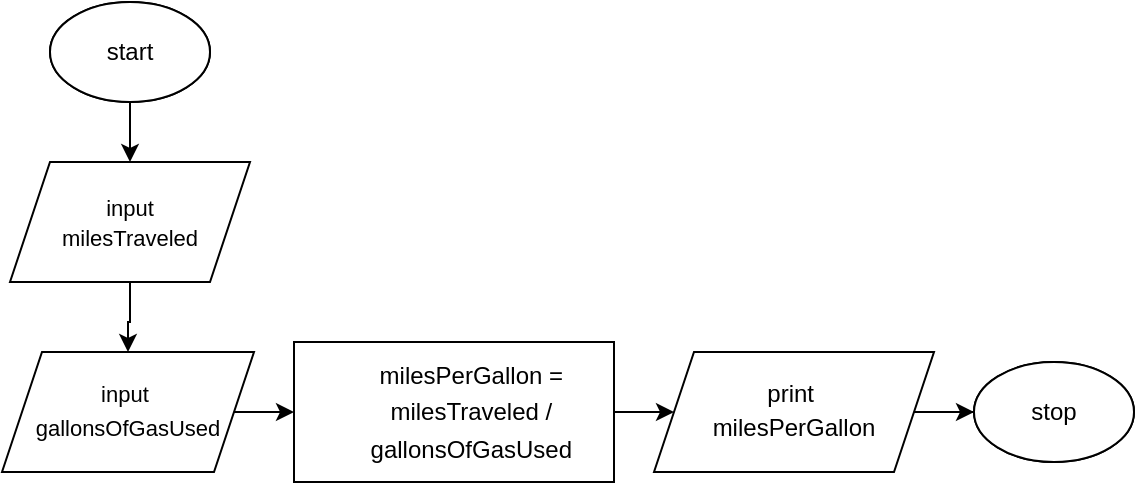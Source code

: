 <mxfile version="24.8.0" pages="5">
  <diagram id="C5RBs43oDa-KdzZeNtuy" name="M1 Exercise-1">
    <mxGraphModel dx="442" dy="575" grid="1" gridSize="10" guides="1" tooltips="1" connect="1" arrows="1" fold="1" page="1" pageScale="1" pageWidth="827" pageHeight="1169" math="0" shadow="0">
      <root>
        <mxCell id="WIyWlLk6GJQsqaUBKTNV-0" />
        <mxCell id="WIyWlLk6GJQsqaUBKTNV-1" parent="WIyWlLk6GJQsqaUBKTNV-0" />
        <mxCell id="er_MESsq9Puh83xAirkI-52" value="" style="edgeStyle=orthogonalEdgeStyle;rounded=0;orthogonalLoop=1;jettySize=auto;html=1;" edge="1" parent="WIyWlLk6GJQsqaUBKTNV-1" source="er_MESsq9Puh83xAirkI-30" target="er_MESsq9Puh83xAirkI-39">
          <mxGeometry relative="1" as="geometry" />
        </mxCell>
        <mxCell id="er_MESsq9Puh83xAirkI-30" value="&lt;span style=&quot;font-size: 11px;&quot;&gt;input&lt;/span&gt;&lt;div&gt;&lt;span style=&quot;font-size: 11px;&quot;&gt;milesTraveled&lt;/span&gt;&lt;/div&gt;" style="shape=parallelogram;perimeter=parallelogramPerimeter;whiteSpace=wrap;html=1;fixedSize=1;" vertex="1" parent="WIyWlLk6GJQsqaUBKTNV-1">
          <mxGeometry x="135" y="210" width="120" height="60" as="geometry" />
        </mxCell>
        <mxCell id="er_MESsq9Puh83xAirkI-31" value="" style="edgeStyle=orthogonalEdgeStyle;rounded=0;orthogonalLoop=1;jettySize=auto;html=1;" edge="1" parent="WIyWlLk6GJQsqaUBKTNV-1" source="er_MESsq9Puh83xAirkI-32" target="er_MESsq9Puh83xAirkI-35">
          <mxGeometry relative="1" as="geometry" />
        </mxCell>
        <mxCell id="er_MESsq9Puh83xAirkI-32" value="print&amp;nbsp;&lt;div&gt;&lt;span style=&quot;text-align: start; line-height: 18.4px; font-family: Aptos, sans-serif;&quot;&gt;&lt;font style=&quot;font-size: 12px;&quot;&gt;milesPerGallon&lt;/font&gt;&lt;/span&gt;&lt;br&gt;&lt;/div&gt;" style="shape=parallelogram;perimeter=parallelogramPerimeter;whiteSpace=wrap;html=1;fixedSize=1;" vertex="1" parent="WIyWlLk6GJQsqaUBKTNV-1">
          <mxGeometry x="457" y="305" width="140" height="60" as="geometry" />
        </mxCell>
        <mxCell id="er_MESsq9Puh83xAirkI-33" style="edgeStyle=orthogonalEdgeStyle;rounded=0;orthogonalLoop=1;jettySize=auto;html=1;" edge="1" parent="WIyWlLk6GJQsqaUBKTNV-1" source="er_MESsq9Puh83xAirkI-34" target="er_MESsq9Puh83xAirkI-30">
          <mxGeometry relative="1" as="geometry" />
        </mxCell>
        <mxCell id="er_MESsq9Puh83xAirkI-34" value="start" style="ellipse;whiteSpace=wrap;html=1;" vertex="1" parent="WIyWlLk6GJQsqaUBKTNV-1">
          <mxGeometry x="155" y="130" width="80" height="50" as="geometry" />
        </mxCell>
        <mxCell id="er_MESsq9Puh83xAirkI-35" value="stop" style="ellipse;whiteSpace=wrap;html=1;" vertex="1" parent="WIyWlLk6GJQsqaUBKTNV-1">
          <mxGeometry x="617" y="310" width="80" height="50" as="geometry" />
        </mxCell>
        <mxCell id="er_MESsq9Puh83xAirkI-53" value="" style="edgeStyle=orthogonalEdgeStyle;rounded=0;orthogonalLoop=1;jettySize=auto;html=1;" edge="1" parent="WIyWlLk6GJQsqaUBKTNV-1" source="er_MESsq9Puh83xAirkI-37" target="er_MESsq9Puh83xAirkI-32">
          <mxGeometry relative="1" as="geometry" />
        </mxCell>
        <mxCell id="er_MESsq9Puh83xAirkI-37" value="&lt;p style=&quot;margin: 0in 0in 0in 13pt; line-height: 18.4px; font-family: Aptos, sans-serif;&quot; class=&quot;MsoNormal&quot;&gt;milesPerGallon = milesTraveled / gallonsOfGasUsed&lt;/p&gt;" style="rounded=0;whiteSpace=wrap;html=1;" vertex="1" parent="WIyWlLk6GJQsqaUBKTNV-1">
          <mxGeometry x="277" y="300" width="160" height="70" as="geometry" />
        </mxCell>
        <mxCell id="er_MESsq9Puh83xAirkI-41" value="" style="edgeStyle=orthogonalEdgeStyle;rounded=0;orthogonalLoop=1;jettySize=auto;html=1;" edge="1" parent="WIyWlLk6GJQsqaUBKTNV-1" source="er_MESsq9Puh83xAirkI-39">
          <mxGeometry relative="1" as="geometry">
            <mxPoint x="277" y="335" as="targetPoint" />
          </mxGeometry>
        </mxCell>
        <mxCell id="er_MESsq9Puh83xAirkI-39" value="&lt;font style=&quot;font-size: 11px;&quot;&gt;input&lt;/font&gt;&lt;font style=&quot;font-size: 11px;&quot;&gt;&lt;font style=&quot;font-size: 11px;&quot;&gt;&amp;nbsp;&lt;/font&gt;&lt;/font&gt;&lt;div&gt;&lt;font style=&quot;font-size: 11px;&quot;&gt;&lt;span style=&quot;text-align: start; line-height: 18.4px; font-family: Aptos, sans-serif;&quot;&gt;gallonsOfGasUsed&lt;/span&gt;&lt;/font&gt;&lt;br&gt;&lt;/div&gt;" style="shape=parallelogram;perimeter=parallelogramPerimeter;whiteSpace=wrap;html=1;fixedSize=1;" vertex="1" parent="WIyWlLk6GJQsqaUBKTNV-1">
          <mxGeometry x="131" y="305" width="126" height="60" as="geometry" />
        </mxCell>
        <mxCell id="dR5QEWmLbig50JsslgmR-0" value="start" style="ellipse;whiteSpace=wrap;html=1;" vertex="1" parent="WIyWlLk6GJQsqaUBKTNV-1">
          <mxGeometry x="155" y="130" width="80" height="50" as="geometry" />
        </mxCell>
        <mxCell id="dR5QEWmLbig50JsslgmR-1" value="stop" style="ellipse;whiteSpace=wrap;html=1;" vertex="1" parent="WIyWlLk6GJQsqaUBKTNV-1">
          <mxGeometry x="617" y="310" width="80" height="50" as="geometry" />
        </mxCell>
      </root>
    </mxGraphModel>
  </diagram>
  <diagram name="M1 Exercise-2" id="ulm69CEMpxd6e3ZipNmr">
    <mxGraphModel dx="442" dy="575" grid="1" gridSize="10" guides="1" tooltips="1" connect="1" arrows="1" fold="1" page="1" pageScale="1" pageWidth="827" pageHeight="1169" math="0" shadow="0">
      <root>
        <mxCell id="l5IoruePYcV46u0QcS2c-0" />
        <mxCell id="l5IoruePYcV46u0QcS2c-1" parent="l5IoruePYcV46u0QcS2c-0" />
        <mxCell id="l5IoruePYcV46u0QcS2c-2" style="edgeStyle=orthogonalEdgeStyle;rounded=0;orthogonalLoop=1;jettySize=auto;html=1;entryX=0;entryY=0.5;entryDx=0;entryDy=0;" edge="1" parent="l5IoruePYcV46u0QcS2c-1" source="l5IoruePYcV46u0QcS2c-3" target="l5IoruePYcV46u0QcS2c-10">
          <mxGeometry relative="1" as="geometry">
            <mxPoint x="190" y="390" as="targetPoint" />
          </mxGeometry>
        </mxCell>
        <mxCell id="l5IoruePYcV46u0QcS2c-3" value="&lt;font style=&quot;font-size: 11px;&quot;&gt;input&lt;/font&gt;&lt;font style=&quot;font-size: 11px;&quot;&gt;&lt;font style=&quot;font-size: 11px;&quot;&gt;&amp;nbsp;&lt;/font&gt;&lt;/font&gt;&lt;div&gt;&lt;font style=&quot;font-size: 11px;&quot;&gt;&lt;span style=&quot;text-align: start; line-height: 18.4px; font-family: Aptos, sans-serif;&quot;&gt;costMonthlyRent&lt;/span&gt;&lt;/font&gt;&lt;span style=&quot;font-family: -webkit-standard; font-size: medium; text-align: start;&quot;&gt;&lt;/span&gt;&lt;br&gt;&lt;/div&gt;" style="shape=parallelogram;perimeter=parallelogramPerimeter;whiteSpace=wrap;html=1;fixedSize=1;" vertex="1" parent="l5IoruePYcV46u0QcS2c-1">
          <mxGeometry x="60" y="250" width="120" height="60" as="geometry" />
        </mxCell>
        <mxCell id="l5IoruePYcV46u0QcS2c-4" value="" style="edgeStyle=orthogonalEdgeStyle;rounded=0;orthogonalLoop=1;jettySize=auto;html=1;" edge="1" parent="l5IoruePYcV46u0QcS2c-1" source="l5IoruePYcV46u0QcS2c-5" target="l5IoruePYcV46u0QcS2c-8">
          <mxGeometry relative="1" as="geometry" />
        </mxCell>
        <mxCell id="l5IoruePYcV46u0QcS2c-5" value="print&amp;nbsp;&lt;div&gt;&lt;span style=&quot;text-align: start; line-height: 18.4px; font-family: Aptos, sans-serif;&quot;&gt;&lt;font style=&quot;font-size: 12px;&quot;&gt;costPerDay&lt;/font&gt;&lt;/span&gt;&lt;span style=&quot;font-family: -webkit-standard; font-size: medium; text-align: start;&quot;&gt;&lt;/span&gt;&lt;br&gt;&lt;/div&gt;" style="shape=parallelogram;perimeter=parallelogramPerimeter;whiteSpace=wrap;html=1;fixedSize=1;" vertex="1" parent="l5IoruePYcV46u0QcS2c-1">
          <mxGeometry x="400" y="345" width="140" height="60" as="geometry" />
        </mxCell>
        <mxCell id="l5IoruePYcV46u0QcS2c-6" style="edgeStyle=orthogonalEdgeStyle;rounded=0;orthogonalLoop=1;jettySize=auto;html=1;" edge="1" parent="l5IoruePYcV46u0QcS2c-1" source="l5IoruePYcV46u0QcS2c-7" target="l5IoruePYcV46u0QcS2c-3">
          <mxGeometry relative="1" as="geometry" />
        </mxCell>
        <mxCell id="l5IoruePYcV46u0QcS2c-7" value="start" style="ellipse;whiteSpace=wrap;html=1;" vertex="1" parent="l5IoruePYcV46u0QcS2c-1">
          <mxGeometry x="80" y="170" width="80" height="50" as="geometry" />
        </mxCell>
        <mxCell id="l5IoruePYcV46u0QcS2c-8" value="stop" style="ellipse;whiteSpace=wrap;html=1;" vertex="1" parent="l5IoruePYcV46u0QcS2c-1">
          <mxGeometry x="560" y="350" width="80" height="50" as="geometry" />
        </mxCell>
        <mxCell id="l5IoruePYcV46u0QcS2c-9" value="" style="edgeStyle=orthogonalEdgeStyle;rounded=0;orthogonalLoop=1;jettySize=auto;html=1;" edge="1" parent="l5IoruePYcV46u0QcS2c-1" source="l5IoruePYcV46u0QcS2c-10" target="l5IoruePYcV46u0QcS2c-5">
          <mxGeometry relative="1" as="geometry" />
        </mxCell>
        <mxCell id="l5IoruePYcV46u0QcS2c-10" value="&lt;p style=&quot;margin: 0in 0in 0in 13pt; line-height: 18.4px; font-family: Aptos, sans-serif;&quot; class=&quot;MsoNormal&quot;&gt;costPerDay = costMonthlyRent / 30&lt;/p&gt;" style="rounded=0;whiteSpace=wrap;html=1;" vertex="1" parent="l5IoruePYcV46u0QcS2c-1">
          <mxGeometry x="220" y="340" width="160" height="70" as="geometry" />
        </mxCell>
      </root>
    </mxGraphModel>
  </diagram>
  <diagram name="M1 Exercise-3" id="sz688L3AQwkuDI4BCUMW">
    <mxGraphModel dx="442" dy="575" grid="1" gridSize="10" guides="1" tooltips="1" connect="1" arrows="1" fold="1" page="1" pageScale="1" pageWidth="827" pageHeight="1169" math="0" shadow="0">
      <root>
        <mxCell id="BdK9xnfJs3NMRmwvYCNc-0" />
        <mxCell id="BdK9xnfJs3NMRmwvYCNc-1" parent="BdK9xnfJs3NMRmwvYCNc-0" />
        <mxCell id="uc5DXlzqieIkLIJVjiw6-5" value="" style="edgeStyle=orthogonalEdgeStyle;rounded=0;orthogonalLoop=1;jettySize=auto;html=1;" edge="1" parent="BdK9xnfJs3NMRmwvYCNc-1" source="BdK9xnfJs3NMRmwvYCNc-12" target="BdK9xnfJs3NMRmwvYCNc-21">
          <mxGeometry relative="1" as="geometry" />
        </mxCell>
        <mxCell id="BdK9xnfJs3NMRmwvYCNc-12" value="&lt;span style=&quot;font-size: 11px;&quot;&gt;input&lt;/span&gt;&lt;div&gt;&lt;span style=&quot;font-size: 11px;&quot;&gt;incomeTotal&lt;/span&gt;&lt;/div&gt;" style="shape=parallelogram;perimeter=parallelogramPerimeter;whiteSpace=wrap;html=1;fixedSize=1;" vertex="1" parent="BdK9xnfJs3NMRmwvYCNc-1">
          <mxGeometry x="124" y="110" width="120" height="60" as="geometry" />
        </mxCell>
        <mxCell id="uc5DXlzqieIkLIJVjiw6-14" value="" style="edgeStyle=orthogonalEdgeStyle;rounded=0;orthogonalLoop=1;jettySize=auto;html=1;" edge="1" parent="BdK9xnfJs3NMRmwvYCNc-1">
          <mxGeometry relative="1" as="geometry">
            <mxPoint x="340" y="390" as="sourcePoint" />
            <mxPoint x="340" y="360" as="targetPoint" />
            <Array as="points">
              <mxPoint x="340" y="370" />
              <mxPoint x="340" y="370" />
            </Array>
          </mxGeometry>
        </mxCell>
        <mxCell id="BdK9xnfJs3NMRmwvYCNc-15" style="edgeStyle=orthogonalEdgeStyle;rounded=0;orthogonalLoop=1;jettySize=auto;html=1;" edge="1" parent="BdK9xnfJs3NMRmwvYCNc-1" source="BdK9xnfJs3NMRmwvYCNc-16" target="BdK9xnfJs3NMRmwvYCNc-12">
          <mxGeometry relative="1" as="geometry" />
        </mxCell>
        <mxCell id="BdK9xnfJs3NMRmwvYCNc-16" value="start" style="ellipse;whiteSpace=wrap;html=1;" vertex="1" parent="BdK9xnfJs3NMRmwvYCNc-1">
          <mxGeometry x="144" y="30" width="80" height="50" as="geometry" />
        </mxCell>
        <mxCell id="uc5DXlzqieIkLIJVjiw6-2" value="" style="edgeStyle=orthogonalEdgeStyle;rounded=0;orthogonalLoop=1;jettySize=auto;html=1;" edge="1" parent="BdK9xnfJs3NMRmwvYCNc-1" source="BdK9xnfJs3NMRmwvYCNc-21" target="uc5DXlzqieIkLIJVjiw6-0">
          <mxGeometry relative="1" as="geometry">
            <Array as="points">
              <mxPoint x="183" y="300" />
              <mxPoint x="183" y="300" />
            </Array>
          </mxGeometry>
        </mxCell>
        <mxCell id="BdK9xnfJs3NMRmwvYCNc-21" value="&lt;font style=&quot;font-size: 11px;&quot;&gt;input&lt;/font&gt;&lt;font style=&quot;font-size: 11px;&quot;&gt;&lt;font style=&quot;font-size: 11px;&quot;&gt;&amp;nbsp;&lt;/font&gt;&lt;/font&gt;&lt;div style=&quot;text-align: start;&quot;&gt;&lt;font face=&quot;Aptos, sans-serif&quot;&gt;&lt;span style=&quot;font-size: 11px;&quot;&gt;costRent&lt;/span&gt;&lt;/font&gt;&lt;/div&gt;" style="shape=parallelogram;perimeter=parallelogramPerimeter;whiteSpace=wrap;html=1;fixedSize=1;" vertex="1" parent="BdK9xnfJs3NMRmwvYCNc-1">
          <mxGeometry x="120" y="205" width="126" height="60" as="geometry" />
        </mxCell>
        <mxCell id="uc5DXlzqieIkLIJVjiw6-4" value="" style="edgeStyle=orthogonalEdgeStyle;rounded=0;orthogonalLoop=1;jettySize=auto;html=1;entryX=0.574;entryY=0.044;entryDx=0;entryDy=0;entryPerimeter=0;" edge="1" parent="BdK9xnfJs3NMRmwvYCNc-1" source="uc5DXlzqieIkLIJVjiw6-0" target="uc5DXlzqieIkLIJVjiw6-1">
          <mxGeometry relative="1" as="geometry" />
        </mxCell>
        <mxCell id="uc5DXlzqieIkLIJVjiw6-0" value="&lt;font style=&quot;font-size: 11px;&quot;&gt;input&lt;/font&gt;&lt;font style=&quot;font-size: 11px;&quot;&gt;&lt;font style=&quot;font-size: 11px;&quot;&gt;&amp;nbsp;&lt;/font&gt;&lt;/font&gt;&lt;div&gt;&lt;font style=&quot;font-size: 11px;&quot;&gt;&lt;span style=&quot;text-align: start; line-height: 18.4px; font-family: Aptos, sans-serif;&quot;&gt;costUtilities&lt;/span&gt;&lt;/font&gt;&lt;br&gt;&lt;/div&gt;" style="shape=parallelogram;perimeter=parallelogramPerimeter;whiteSpace=wrap;html=1;fixedSize=1;" vertex="1" parent="BdK9xnfJs3NMRmwvYCNc-1">
          <mxGeometry x="110" y="300" width="126" height="60" as="geometry" />
        </mxCell>
        <mxCell id="ccKosqe-lftFb-QzKv1Q-9" value="" style="edgeStyle=orthogonalEdgeStyle;rounded=0;orthogonalLoop=1;jettySize=auto;html=1;" edge="1" parent="BdK9xnfJs3NMRmwvYCNc-1" source="uc5DXlzqieIkLIJVjiw6-1" target="ccKosqe-lftFb-QzKv1Q-2">
          <mxGeometry relative="1" as="geometry" />
        </mxCell>
        <mxCell id="uc5DXlzqieIkLIJVjiw6-1" value="&lt;font style=&quot;font-size: 11px;&quot;&gt;input&lt;/font&gt;&lt;font style=&quot;font-size: 11px;&quot;&gt;&lt;font style=&quot;font-size: 11px;&quot;&gt;&amp;nbsp;&lt;/font&gt;&lt;/font&gt;&lt;div&gt;&lt;font style=&quot;font-size: 11px;&quot;&gt;&lt;span style=&quot;text-align: start; line-height: 18.4px; font-family: Aptos, sans-serif;&quot;&gt;costGroceries&lt;/span&gt;&lt;/font&gt;&lt;br&gt;&lt;/div&gt;" style="shape=parallelogram;perimeter=parallelogramPerimeter;whiteSpace=wrap;html=1;fixedSize=1;" vertex="1" parent="BdK9xnfJs3NMRmwvYCNc-1">
          <mxGeometry x="100" y="395" width="126" height="60" as="geometry" />
        </mxCell>
        <mxCell id="ccKosqe-lftFb-QzKv1Q-13" value="" style="edgeStyle=orthogonalEdgeStyle;rounded=0;orthogonalLoop=1;jettySize=auto;html=1;" edge="1" parent="BdK9xnfJs3NMRmwvYCNc-1" source="ccKosqe-lftFb-QzKv1Q-0" target="ccKosqe-lftFb-QzKv1Q-12">
          <mxGeometry relative="1" as="geometry" />
        </mxCell>
        <mxCell id="ccKosqe-lftFb-QzKv1Q-17" value="" style="edgeStyle=orthogonalEdgeStyle;rounded=0;orthogonalLoop=1;jettySize=auto;html=1;" edge="1" parent="BdK9xnfJs3NMRmwvYCNc-1" source="ccKosqe-lftFb-QzKv1Q-0" target="ccKosqe-lftFb-QzKv1Q-16">
          <mxGeometry relative="1" as="geometry" />
        </mxCell>
        <mxCell id="ccKosqe-lftFb-QzKv1Q-0" value="&lt;span style=&quot;caret-color: rgb(0, 0, 0); color: rgb(0, 0, 0); font-family: Aptos, sans-serif; font-size: 12px; font-style: normal; font-variant-caps: normal; font-weight: 400; letter-spacing: normal; orphans: auto; text-align: center; text-indent: 0px; text-transform: none; white-space: normal; widows: auto; word-spacing: 0px; -webkit-text-stroke-width: 0px; background-color: rgb(251, 251, 251); text-decoration: none; display: inline !important; float: none;&quot;&gt;discretionaryTotal = incomeTotal – costTotal&lt;/span&gt;" style="rhombus;whiteSpace=wrap;html=1;" vertex="1" parent="BdK9xnfJs3NMRmwvYCNc-1">
          <mxGeometry x="255" y="197" width="170" height="165" as="geometry" />
        </mxCell>
        <mxCell id="ccKosqe-lftFb-QzKv1Q-11" value="" style="edgeStyle=orthogonalEdgeStyle;rounded=0;orthogonalLoop=1;jettySize=auto;html=1;" edge="1" parent="BdK9xnfJs3NMRmwvYCNc-1" source="ccKosqe-lftFb-QzKv1Q-2" target="ccKosqe-lftFb-QzKv1Q-7">
          <mxGeometry relative="1" as="geometry">
            <Array as="points">
              <mxPoint x="260" y="524" />
              <mxPoint x="260" y="524" />
            </Array>
          </mxGeometry>
        </mxCell>
        <mxCell id="ccKosqe-lftFb-QzKv1Q-2" value="print&amp;nbsp;&lt;div&gt;&lt;span style=&quot;text-align: start; line-height: 18.4px; font-family: Aptos, sans-serif;&quot;&gt;&lt;font style=&quot;font-size: 12px;&quot;&gt;incomeTotal&lt;/font&gt;&lt;/span&gt;&lt;br&gt;&lt;/div&gt;" style="shape=parallelogram;perimeter=parallelogramPerimeter;whiteSpace=wrap;html=1;fixedSize=1;" vertex="1" parent="BdK9xnfJs3NMRmwvYCNc-1">
          <mxGeometry x="93" y="490" width="140" height="60" as="geometry" />
        </mxCell>
        <mxCell id="ccKosqe-lftFb-QzKv1Q-3" value="print&amp;nbsp;&lt;div&gt;&lt;span style=&quot;text-align: start; line-height: 18.4px; font-family: Aptos, sans-serif;&quot;&gt;&lt;font style=&quot;font-size: 12px;&quot;&gt;costTotal&lt;/font&gt;&lt;/span&gt;&lt;br&gt;&lt;/div&gt;" style="shape=parallelogram;perimeter=parallelogramPerimeter;whiteSpace=wrap;html=1;fixedSize=1;" vertex="1" parent="BdK9xnfJs3NMRmwvYCNc-1">
          <mxGeometry x="270" y="390" width="140" height="60" as="geometry" />
        </mxCell>
        <mxCell id="ccKosqe-lftFb-QzKv1Q-6" value="" style="edgeStyle=orthogonalEdgeStyle;rounded=0;orthogonalLoop=1;jettySize=auto;html=1;" edge="1" parent="BdK9xnfJs3NMRmwvYCNc-1" target="ccKosqe-lftFb-QzKv1Q-3">
          <mxGeometry relative="1" as="geometry">
            <mxPoint x="340" y="490" as="sourcePoint" />
          </mxGeometry>
        </mxCell>
        <mxCell id="ccKosqe-lftFb-QzKv1Q-7" value="&lt;p style=&quot;margin: 0in 0in 0in 13pt; line-height: 18.4px; font-family: Aptos, sans-serif;&quot; class=&quot;MsoNormal&quot;&gt;&lt;font style=&quot;font-size: 12px;&quot;&gt;costTotal = costRent + costUtilities + costGroceries&lt;/font&gt;&lt;font size=&quot;3&quot;&gt;&lt;/font&gt;&lt;/p&gt;" style="rounded=0;whiteSpace=wrap;html=1;" vertex="1" parent="BdK9xnfJs3NMRmwvYCNc-1">
          <mxGeometry x="260" y="489" width="160" height="70" as="geometry" />
        </mxCell>
        <mxCell id="ccKosqe-lftFb-QzKv1Q-15" value="" style="edgeStyle=orthogonalEdgeStyle;rounded=0;orthogonalLoop=1;jettySize=auto;html=1;" edge="1" parent="BdK9xnfJs3NMRmwvYCNc-1" source="ccKosqe-lftFb-QzKv1Q-12" target="ccKosqe-lftFb-QzKv1Q-14">
          <mxGeometry relative="1" as="geometry" />
        </mxCell>
        <mxCell id="ccKosqe-lftFb-QzKv1Q-12" value="&lt;span style=&quot;font-family: Aptos, sans-serif; text-align: start;&quot;&gt;if discretionaryTotal &amp;gt; 0&lt;/span&gt;&lt;br&gt;&lt;div style=&quot;&quot;&gt;&lt;p style=&quot;margin: 0in 0in 0in 13pt; line-height: 18.4px; font-family: Aptos, sans-serif; text-align: start;&quot; class=&quot;MsoNormal&quot;&gt;&amp;nbsp;&amp;nbsp;&amp;nbsp;&amp;nbsp;print discretionaryTotal&lt;/p&gt;&lt;/div&gt;" style="shape=parallelogram;perimeter=parallelogramPerimeter;whiteSpace=wrap;html=1;fixedSize=1;" vertex="1" parent="BdK9xnfJs3NMRmwvYCNc-1">
          <mxGeometry x="236" y="110" width="207" height="60" as="geometry" />
        </mxCell>
        <mxCell id="ccKosqe-lftFb-QzKv1Q-14" value="stop" style="ellipse;whiteSpace=wrap;html=1;" vertex="1" parent="BdK9xnfJs3NMRmwvYCNc-1">
          <mxGeometry x="300" y="30" width="80" height="50" as="geometry" />
        </mxCell>
        <mxCell id="ccKosqe-lftFb-QzKv1Q-19" value="" style="edgeStyle=orthogonalEdgeStyle;rounded=0;orthogonalLoop=1;jettySize=auto;html=1;" edge="1" parent="BdK9xnfJs3NMRmwvYCNc-1" source="ccKosqe-lftFb-QzKv1Q-16" target="ccKosqe-lftFb-QzKv1Q-18">
          <mxGeometry relative="1" as="geometry" />
        </mxCell>
        <mxCell id="ccKosqe-lftFb-QzKv1Q-16" value="&lt;div style=&quot;&quot;&gt;&lt;p style=&quot;margin: 0in 0in 0in 13pt; line-height: 18.4px; font-family: Aptos, sans-serif; text-align: start;&quot; class=&quot;MsoNormal&quot;&gt;else if discretionaryTotal &amp;lt; 0&lt;/p&gt;&lt;p style=&quot;margin: 0in 0in 0in 13pt; line-height: 18.4px; font-family: Aptos, sans-serif; text-align: start;&quot; class=&quot;MsoNormal&quot;&gt;&lt;span style=&quot;line-height: 18.4px;&quot;&gt;&amp;nbsp;&amp;nbsp;&amp;nbsp;&amp;nbsp;print -discretionaryTotal&lt;/span&gt;&lt;span style=&quot;font-family: -webkit-standard;&quot;&gt;&lt;/span&gt;&amp;nbsp; &amp;nbsp;&amp;nbsp;&lt;/p&gt;&lt;/div&gt;" style="shape=parallelogram;perimeter=parallelogramPerimeter;whiteSpace=wrap;html=1;fixedSize=1;" vertex="1" parent="BdK9xnfJs3NMRmwvYCNc-1">
          <mxGeometry x="450" y="249.5" width="207" height="60" as="geometry" />
        </mxCell>
        <mxCell id="ccKosqe-lftFb-QzKv1Q-18" value="stop" style="ellipse;whiteSpace=wrap;html=1;" vertex="1" parent="BdK9xnfJs3NMRmwvYCNc-1">
          <mxGeometry x="513.5" y="172" width="80" height="50" as="geometry" />
        </mxCell>
      </root>
    </mxGraphModel>
  </diagram>
  <diagram name="Copy of M1 Exercise-3" id="W2DTb47PafDzQvbJd6_R">
    <mxGraphModel dx="466" dy="575" grid="1" gridSize="10" guides="1" tooltips="1" connect="1" arrows="1" fold="1" page="1" pageScale="1" pageWidth="827" pageHeight="1169" math="0" shadow="0">
      <root>
        <mxCell id="LcdCUcga87NlSXjZwfgL-0" />
        <mxCell id="LcdCUcga87NlSXjZwfgL-1" parent="LcdCUcga87NlSXjZwfgL-0" />
        <mxCell id="LcdCUcga87NlSXjZwfgL-2" value="" style="edgeStyle=orthogonalEdgeStyle;rounded=0;orthogonalLoop=1;jettySize=auto;html=1;" edge="1" parent="LcdCUcga87NlSXjZwfgL-1" target="LcdCUcga87NlSXjZwfgL-8">
          <mxGeometry relative="1" as="geometry">
            <mxPoint x="131" y="170" as="sourcePoint" />
          </mxGeometry>
        </mxCell>
        <mxCell id="LcdCUcga87NlSXjZwfgL-4" value="" style="edgeStyle=orthogonalEdgeStyle;rounded=0;orthogonalLoop=1;jettySize=auto;html=1;" edge="1" parent="LcdCUcga87NlSXjZwfgL-1">
          <mxGeometry relative="1" as="geometry">
            <mxPoint x="340" y="390" as="sourcePoint" />
            <mxPoint x="340" y="360" as="targetPoint" />
            <Array as="points">
              <mxPoint x="340" y="370" />
              <mxPoint x="340" y="370" />
            </Array>
          </mxGeometry>
        </mxCell>
        <mxCell id="LcdCUcga87NlSXjZwfgL-5" style="edgeStyle=orthogonalEdgeStyle;rounded=0;orthogonalLoop=1;jettySize=auto;html=1;" edge="1" parent="LcdCUcga87NlSXjZwfgL-1" source="LcdCUcga87NlSXjZwfgL-6">
          <mxGeometry relative="1" as="geometry">
            <mxPoint x="131" y="110" as="targetPoint" />
          </mxGeometry>
        </mxCell>
        <mxCell id="LcdCUcga87NlSXjZwfgL-6" value="start" style="ellipse;whiteSpace=wrap;html=1;" vertex="1" parent="LcdCUcga87NlSXjZwfgL-1">
          <mxGeometry x="91" y="30" width="80" height="50" as="geometry" />
        </mxCell>
        <mxCell id="LcdCUcga87NlSXjZwfgL-7" value="" style="edgeStyle=orthogonalEdgeStyle;rounded=0;orthogonalLoop=1;jettySize=auto;html=1;" edge="1" parent="LcdCUcga87NlSXjZwfgL-1" target="LcdCUcga87NlSXjZwfgL-10">
          <mxGeometry relative="1" as="geometry">
            <mxPoint x="130" y="348.5" as="sourcePoint" />
            <Array as="points">
              <mxPoint x="130" y="383.5" />
              <mxPoint x="130" y="383.5" />
            </Array>
          </mxGeometry>
        </mxCell>
        <mxCell id="LcdCUcga87NlSXjZwfgL-8" value="&lt;font style=&quot;font-size: 11px;&quot;&gt;input&lt;/font&gt;&lt;font style=&quot;font-size: 11px;&quot;&gt;&lt;font style=&quot;font-size: 11px;&quot;&gt;&amp;nbsp;&lt;/font&gt;&lt;/font&gt;&lt;div style=&quot;text-align: start;&quot;&gt;&lt;font face=&quot;Aptos, sans-serif&quot;&gt;&lt;span style=&quot;font-size: 11px;&quot;&gt;name_last&lt;/span&gt;&lt;/font&gt;&lt;/div&gt;" style="shape=parallelogram;perimeter=parallelogramPerimeter;whiteSpace=wrap;html=1;fixedSize=1;" vertex="1" parent="LcdCUcga87NlSXjZwfgL-1">
          <mxGeometry x="68" y="290" width="126" height="60" as="geometry" />
        </mxCell>
        <mxCell id="LcdCUcga87NlSXjZwfgL-9" value="" style="edgeStyle=orthogonalEdgeStyle;rounded=0;orthogonalLoop=1;jettySize=auto;html=1;entryX=0.574;entryY=0.044;entryDx=0;entryDy=0;entryPerimeter=0;" edge="1" parent="LcdCUcga87NlSXjZwfgL-1" source="LcdCUcga87NlSXjZwfgL-10" target="LcdCUcga87NlSXjZwfgL-12">
          <mxGeometry relative="1" as="geometry" />
        </mxCell>
        <mxCell id="LcdCUcga87NlSXjZwfgL-10" value="&lt;font style=&quot;font-size: 11px;&quot;&gt;input&lt;/font&gt;&lt;font style=&quot;font-size: 11px;&quot;&gt;&lt;font style=&quot;font-size: 11px;&quot;&gt;&amp;nbsp;&lt;/font&gt;&lt;/font&gt;&lt;div&gt;&lt;font style=&quot;font-size: 11px;&quot;&gt;&lt;span style=&quot;text-align: start; line-height: 18.4px; font-family: Aptos, sans-serif;&quot;&gt;number_bathroom&lt;/span&gt;&lt;/font&gt;&lt;br&gt;&lt;/div&gt;" style="shape=parallelogram;perimeter=parallelogramPerimeter;whiteSpace=wrap;html=1;fixedSize=1;" vertex="1" parent="LcdCUcga87NlSXjZwfgL-1">
          <mxGeometry x="57" y="383.5" width="126" height="60" as="geometry" />
        </mxCell>
        <mxCell id="LcdCUcga87NlSXjZwfgL-11" value="" style="edgeStyle=orthogonalEdgeStyle;rounded=0;orthogonalLoop=1;jettySize=auto;html=1;" edge="1" parent="LcdCUcga87NlSXjZwfgL-1" source="LcdCUcga87NlSXjZwfgL-12">
          <mxGeometry relative="1" as="geometry">
            <mxPoint x="110" y="573.5" as="targetPoint" />
          </mxGeometry>
        </mxCell>
        <mxCell id="LcdCUcga87NlSXjZwfgL-12" value="&lt;font style=&quot;font-size: 11px;&quot;&gt;input&lt;/font&gt;&lt;font style=&quot;font-size: 11px;&quot;&gt;&lt;font style=&quot;font-size: 11px;&quot;&gt;&amp;nbsp;&lt;/font&gt;&lt;/font&gt;&lt;div style=&quot;text-align: start;&quot;&gt;&lt;font face=&quot;Aptos, sans-serif&quot;&gt;&lt;span style=&quot;font-size: 11px;&quot;&gt;number_roomother&lt;/span&gt;&lt;/font&gt;&lt;/div&gt;" style="shape=parallelogram;perimeter=parallelogramPerimeter;whiteSpace=wrap;html=1;fixedSize=1;" vertex="1" parent="LcdCUcga87NlSXjZwfgL-1">
          <mxGeometry x="47" y="478.5" width="126" height="60" as="geometry" />
        </mxCell>
        <mxCell id="LcdCUcga87NlSXjZwfgL-13" value="" style="edgeStyle=orthogonalEdgeStyle;rounded=0;orthogonalLoop=1;jettySize=auto;html=1;" edge="1" parent="LcdCUcga87NlSXjZwfgL-1" source="LcdCUcga87NlSXjZwfgL-15" target="LcdCUcga87NlSXjZwfgL-22">
          <mxGeometry relative="1" as="geometry" />
        </mxCell>
        <mxCell id="LcdCUcga87NlSXjZwfgL-14" value="" style="edgeStyle=orthogonalEdgeStyle;rounded=0;orthogonalLoop=1;jettySize=auto;html=1;" edge="1" parent="LcdCUcga87NlSXjZwfgL-1" source="LcdCUcga87NlSXjZwfgL-15" target="LcdCUcga87NlSXjZwfgL-25">
          <mxGeometry relative="1" as="geometry" />
        </mxCell>
        <mxCell id="LcdCUcga87NlSXjZwfgL-15" value="&lt;span style=&quot;caret-color: rgb(0, 0, 0); color: rgb(0, 0, 0); font-family: Aptos, sans-serif; font-size: 12px; font-style: normal; font-variant-caps: normal; font-weight: 400; letter-spacing: normal; orphans: auto; text-align: center; text-indent: 0px; text-transform: none; white-space: normal; widows: auto; word-spacing: 0px; -webkit-text-stroke-width: 0px; background-color: rgb(251, 251, 251); text-decoration: none; display: inline !important; float: none;&quot;&gt;discretionaryTotal = incomeTotal – costTotal&lt;/span&gt;" style="rhombus;whiteSpace=wrap;html=1;" vertex="1" parent="LcdCUcga87NlSXjZwfgL-1">
          <mxGeometry x="255" y="197" width="170" height="165" as="geometry" />
        </mxCell>
        <mxCell id="RmgSZFwXgPhT4lQP9YPT-2" value="" style="edgeStyle=orthogonalEdgeStyle;rounded=0;orthogonalLoop=1;jettySize=auto;html=1;" edge="1" parent="LcdCUcga87NlSXjZwfgL-1" target="RmgSZFwXgPhT4lQP9YPT-1">
          <mxGeometry relative="1" as="geometry">
            <mxPoint x="110" y="633.5" as="sourcePoint" />
          </mxGeometry>
        </mxCell>
        <mxCell id="LcdCUcga87NlSXjZwfgL-18" value="print&amp;nbsp;&lt;div&gt;&lt;span style=&quot;text-align: start; line-height: 18.4px; font-family: Aptos, sans-serif;&quot;&gt;&lt;font style=&quot;font-size: 12px;&quot;&gt;costTotal&lt;/font&gt;&lt;/span&gt;&lt;br&gt;&lt;/div&gt;" style="shape=parallelogram;perimeter=parallelogramPerimeter;whiteSpace=wrap;html=1;fixedSize=1;" vertex="1" parent="LcdCUcga87NlSXjZwfgL-1">
          <mxGeometry x="270" y="390" width="140" height="60" as="geometry" />
        </mxCell>
        <mxCell id="LcdCUcga87NlSXjZwfgL-19" value="" style="edgeStyle=orthogonalEdgeStyle;rounded=0;orthogonalLoop=1;jettySize=auto;html=1;" edge="1" parent="LcdCUcga87NlSXjZwfgL-1" target="LcdCUcga87NlSXjZwfgL-18">
          <mxGeometry relative="1" as="geometry">
            <mxPoint x="340" y="490" as="sourcePoint" />
          </mxGeometry>
        </mxCell>
        <mxCell id="LcdCUcga87NlSXjZwfgL-20" value="&lt;p style=&quot;margin: 0in 0in 0in 13pt; line-height: 18.4px; font-family: Aptos, sans-serif;&quot; class=&quot;MsoNormal&quot;&gt;&lt;font style=&quot;font-size: 12px;&quot;&gt;costTotal = costRent + costUtilities + costGroceries&lt;/font&gt;&lt;font size=&quot;3&quot;&gt;&lt;/font&gt;&lt;/p&gt;" style="rounded=0;whiteSpace=wrap;html=1;" vertex="1" parent="LcdCUcga87NlSXjZwfgL-1">
          <mxGeometry x="260" y="489" width="160" height="70" as="geometry" />
        </mxCell>
        <mxCell id="LcdCUcga87NlSXjZwfgL-21" value="" style="edgeStyle=orthogonalEdgeStyle;rounded=0;orthogonalLoop=1;jettySize=auto;html=1;" edge="1" parent="LcdCUcga87NlSXjZwfgL-1" source="LcdCUcga87NlSXjZwfgL-22" target="LcdCUcga87NlSXjZwfgL-23">
          <mxGeometry relative="1" as="geometry" />
        </mxCell>
        <mxCell id="LcdCUcga87NlSXjZwfgL-22" value="&lt;span style=&quot;font-family: Aptos, sans-serif; text-align: start;&quot;&gt;if discretionaryTotal &amp;gt; 0&lt;/span&gt;&lt;br&gt;&lt;div style=&quot;&quot;&gt;&lt;p style=&quot;margin: 0in 0in 0in 13pt; line-height: 18.4px; font-family: Aptos, sans-serif; text-align: start;&quot; class=&quot;MsoNormal&quot;&gt;&amp;nbsp;&amp;nbsp;&amp;nbsp;&amp;nbsp;print discretionaryTotal&lt;/p&gt;&lt;/div&gt;" style="shape=parallelogram;perimeter=parallelogramPerimeter;whiteSpace=wrap;html=1;fixedSize=1;" vertex="1" parent="LcdCUcga87NlSXjZwfgL-1">
          <mxGeometry x="236" y="110" width="207" height="60" as="geometry" />
        </mxCell>
        <mxCell id="LcdCUcga87NlSXjZwfgL-23" value="stop" style="ellipse;whiteSpace=wrap;html=1;" vertex="1" parent="LcdCUcga87NlSXjZwfgL-1">
          <mxGeometry x="300" y="30" width="80" height="50" as="geometry" />
        </mxCell>
        <mxCell id="LcdCUcga87NlSXjZwfgL-24" value="" style="edgeStyle=orthogonalEdgeStyle;rounded=0;orthogonalLoop=1;jettySize=auto;html=1;" edge="1" parent="LcdCUcga87NlSXjZwfgL-1" source="LcdCUcga87NlSXjZwfgL-25" target="LcdCUcga87NlSXjZwfgL-26">
          <mxGeometry relative="1" as="geometry" />
        </mxCell>
        <mxCell id="LcdCUcga87NlSXjZwfgL-25" value="&lt;div style=&quot;&quot;&gt;&lt;p style=&quot;margin: 0in 0in 0in 13pt; line-height: 18.4px; font-family: Aptos, sans-serif; text-align: start;&quot; class=&quot;MsoNormal&quot;&gt;else if discretionaryTotal &amp;lt; 0&lt;/p&gt;&lt;p style=&quot;margin: 0in 0in 0in 13pt; line-height: 18.4px; font-family: Aptos, sans-serif; text-align: start;&quot; class=&quot;MsoNormal&quot;&gt;&lt;span style=&quot;line-height: 18.4px;&quot;&gt;&amp;nbsp;&amp;nbsp;&amp;nbsp;&amp;nbsp;print -discretionaryTotal&lt;/span&gt;&lt;span style=&quot;font-family: -webkit-standard;&quot;&gt;&lt;/span&gt;&amp;nbsp; &amp;nbsp;&amp;nbsp;&lt;/p&gt;&lt;/div&gt;" style="shape=parallelogram;perimeter=parallelogramPerimeter;whiteSpace=wrap;html=1;fixedSize=1;" vertex="1" parent="LcdCUcga87NlSXjZwfgL-1">
          <mxGeometry x="450" y="249.5" width="207" height="60" as="geometry" />
        </mxCell>
        <mxCell id="LcdCUcga87NlSXjZwfgL-26" value="stop" style="ellipse;whiteSpace=wrap;html=1;" vertex="1" parent="LcdCUcga87NlSXjZwfgL-1">
          <mxGeometry x="513.5" y="172" width="80" height="50" as="geometry" />
        </mxCell>
        <mxCell id="RmgSZFwXgPhT4lQP9YPT-0" value="Declare variables&lt;div&gt;for each input item:&lt;/div&gt;&lt;div&gt;name_last&lt;/div&gt;&lt;div&gt;number_bathroom&lt;/div&gt;&lt;div&gt;number_roomother&lt;/div&gt;&lt;div&gt;cost_bathroom = $15&lt;/div&gt;&lt;div&gt;cost_roomother = $10&lt;/div&gt;&lt;div&gt;charge_base&lt;/div&gt;&lt;div&gt;cost_total&lt;/div&gt;" style="rounded=0;whiteSpace=wrap;html=1;" vertex="1" parent="LcdCUcga87NlSXjZwfgL-1">
          <mxGeometry x="60" y="110" width="140" height="150" as="geometry" />
        </mxCell>
        <mxCell id="RmgSZFwXgPhT4lQP9YPT-1" value="input&lt;div&gt;&lt;br&gt;&lt;/div&gt;" style="shape=parallelogram;perimeter=parallelogramPerimeter;whiteSpace=wrap;html=1;fixedSize=1;" vertex="1" parent="LcdCUcga87NlSXjZwfgL-1">
          <mxGeometry x="38" y="668.5" width="145" height="60" as="geometry" />
        </mxCell>
        <mxCell id="RmgSZFwXgPhT4lQP9YPT-3" value="calculate&lt;div&gt;cost_bathroom&lt;/div&gt;" style="rounded=0;whiteSpace=wrap;html=1;" vertex="1" parent="LcdCUcga87NlSXjZwfgL-1">
          <mxGeometry x="50" y="575.5" width="120" height="60" as="geometry" />
        </mxCell>
      </root>
    </mxGraphModel>
  </diagram>
  <diagram id="_wzbLiU1IAkWT2kQG49k" name="M2 A2-1">
    <mxGraphModel dx="291" dy="575" grid="1" gridSize="10" guides="1" tooltips="1" connect="1" arrows="1" fold="1" page="1" pageScale="1" pageWidth="850" pageHeight="1100" math="0" shadow="0">
      <root>
        <mxCell id="0" />
        <mxCell id="1" parent="0" />
      </root>
    </mxGraphModel>
  </diagram>
</mxfile>
